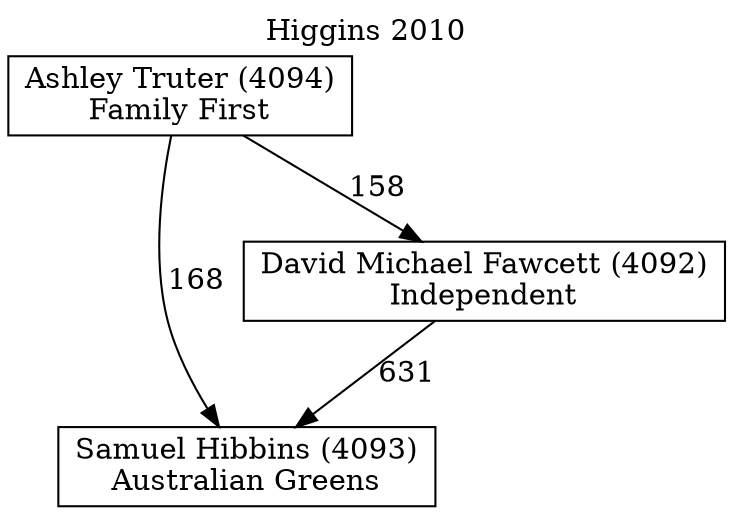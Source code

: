 // House preference flow
digraph "Samuel Hibbins (4093)_Higgins_2010" {
	graph [label="Higgins 2010" labelloc=t mclimit=10]
	node [shape=box]
	"Samuel Hibbins (4093)" [label="Samuel Hibbins (4093)
Australian Greens"]
	"David Michael Fawcett (4092)" [label="David Michael Fawcett (4092)
Independent"]
	"Ashley Truter (4094)" [label="Ashley Truter (4094)
Family First"]
	"Samuel Hibbins (4093)" [label="Samuel Hibbins (4093)
Australian Greens"]
	"Ashley Truter (4094)" [label="Ashley Truter (4094)
Family First"]
	"Ashley Truter (4094)" [label="Ashley Truter (4094)
Family First"]
	"David Michael Fawcett (4092)" [label="David Michael Fawcett (4092)
Independent"]
	"Ashley Truter (4094)" [label="Ashley Truter (4094)
Family First"]
	"Ashley Truter (4094)" [label="Ashley Truter (4094)
Family First"]
	"David Michael Fawcett (4092)" -> "Samuel Hibbins (4093)" [label=631]
	"Ashley Truter (4094)" -> "David Michael Fawcett (4092)" [label=158]
	"Ashley Truter (4094)" -> "Samuel Hibbins (4093)" [label=168]
}

